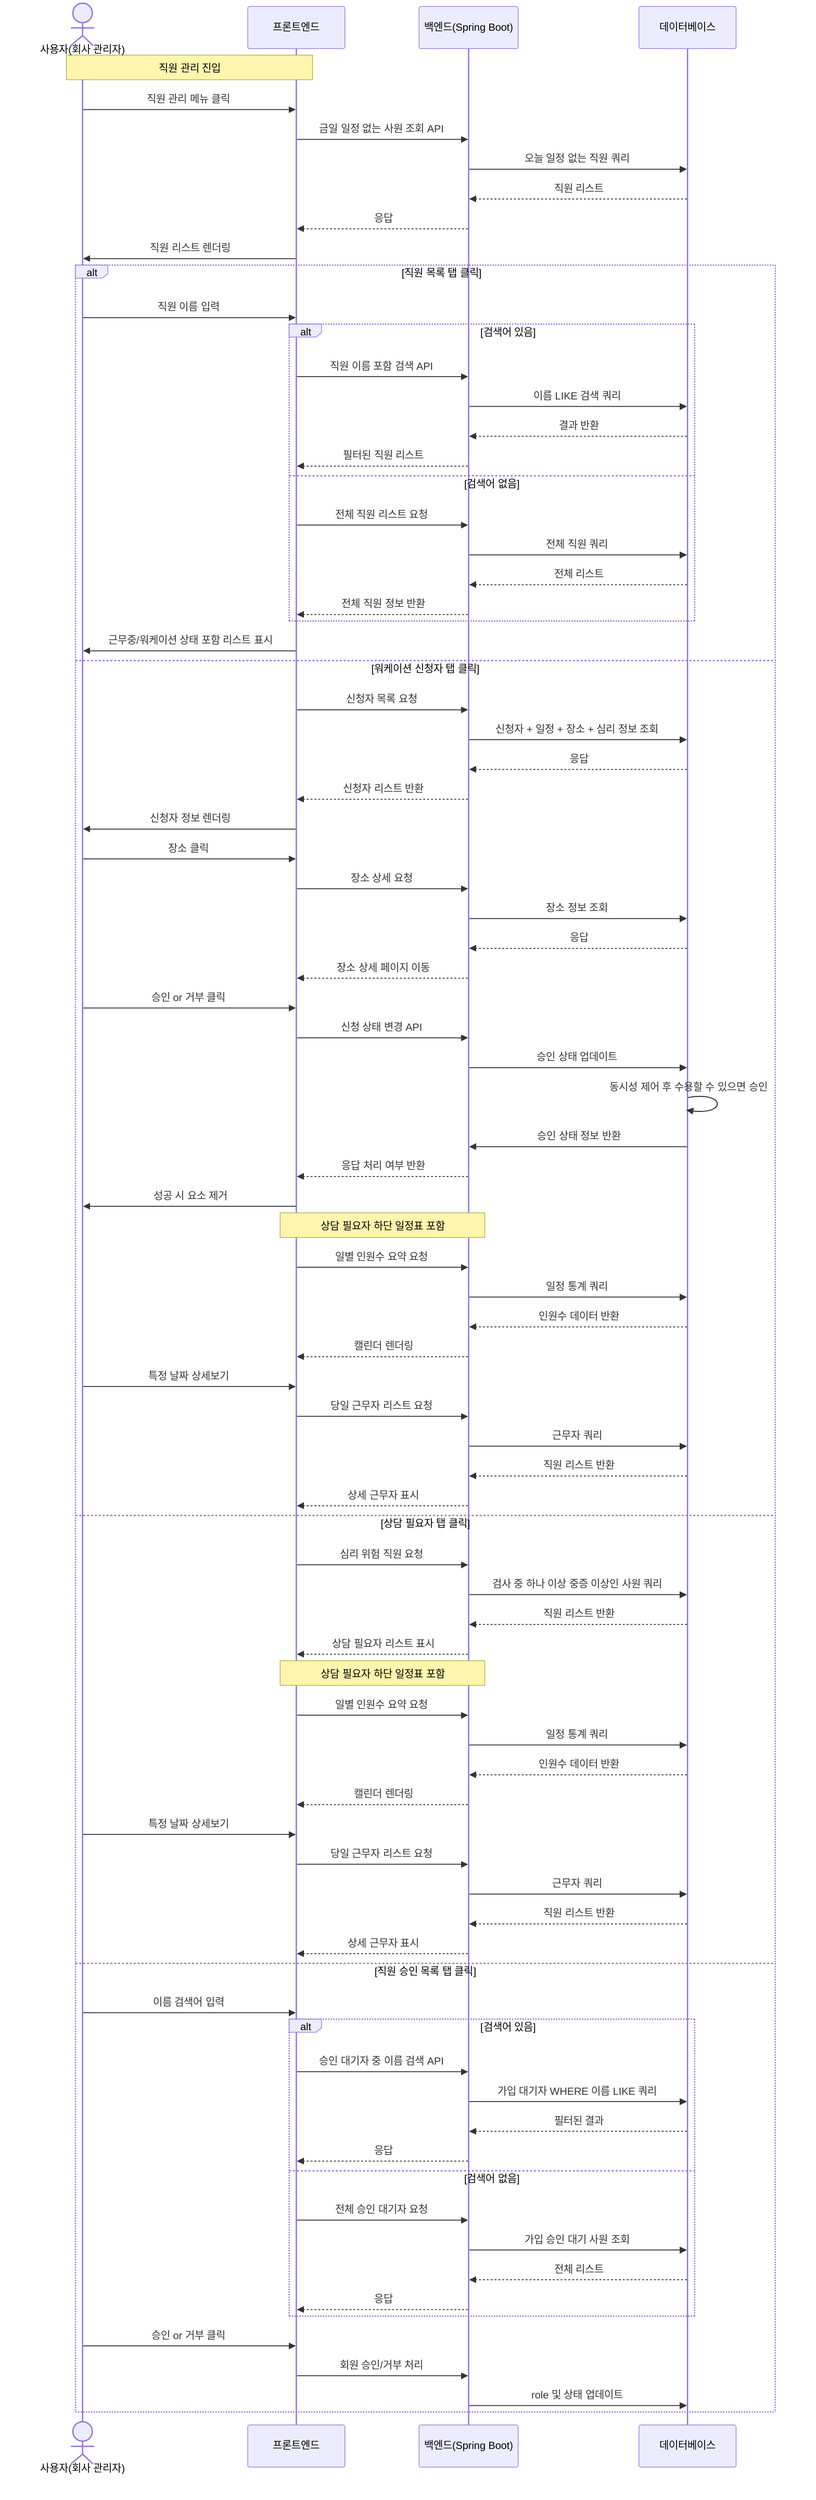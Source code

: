sequenceDiagram
    actor User as 사용자(회사 관리자)
    participant Frontend as 프론트엔드
    participant SpringBoot as 백엔드(Spring Boot)
    participant DB as 데이터베이스

    Note over User, Frontend: 직원 관리 진입

    User->>Frontend: 직원 관리 메뉴 클릭
    Frontend->>SpringBoot: 금일 일정 없는 사원 조회 API
    SpringBoot->>DB: 오늘 일정 없는 직원 쿼리
    DB-->>SpringBoot: 직원 리스트
    SpringBoot-->>Frontend: 응답
    Frontend->>User: 직원 리스트 렌더링

    alt 직원 목록 탭 클릭
        User->>Frontend: 직원 이름 입력
        alt 검색어 있음
            Frontend->>SpringBoot: 직원 이름 포함 검색 API
            SpringBoot->>DB: 이름 LIKE 검색 쿼리
            DB-->>SpringBoot: 결과 반환
            SpringBoot-->>Frontend: 필터된 직원 리스트
        else 검색어 없음
            Frontend->>SpringBoot: 전체 직원 리스트 요청
            SpringBoot->>DB: 전체 직원 쿼리
            DB-->>SpringBoot: 전체 리스트
            SpringBoot-->>Frontend: 전체 직원 정보 반환
        end
        Frontend->>User: 근무중/워케이션 상태 포함 리스트 표시
    else 워케이션 신청자 탭 클릭
        Frontend->>SpringBoot: 신청자 목록 요청
        SpringBoot->>DB: 신청자 + 일정 + 장소 + 심리 정보 조회
        DB-->>SpringBoot: 응답
        SpringBoot-->>Frontend: 신청자 리스트 반환
        Frontend->>User: 신청자 정보 렌더링
        User->>Frontend: 장소 클릭
        Frontend->>SpringBoot: 장소 상세 요청
        SpringBoot->>DB: 장소 정보 조회
        DB-->>SpringBoot: 응답
        SpringBoot-->>Frontend: 장소 상세 페이지 이동
        User->>Frontend: 승인 or 거부 클릭
        Frontend->>SpringBoot: 신청 상태 변경 API
        SpringBoot->>DB: 승인 상태 업데이트
        DB->>DB: 동시성 제어 후 수용할 수 있으면 승인
        DB->>SpringBoot: 승인 상태 정보 반환
	SpringBoot-->>Frontend: 응답 처리 여부 반환
	Frontend->> User: 성공 시 요소 제거

        Note over Frontend, SpringBoot: 상담 필요자 하단 일정표 포함

        Frontend->>SpringBoot: 일별 인원수 요약 요청
        SpringBoot->>DB: 일정 통계 쿼리
        DB-->>SpringBoot: 인원수 데이터 반환
        SpringBoot-->>Frontend: 캘린더 렌더링

        User->>Frontend: 특정 날짜 상세보기
        Frontend->>SpringBoot: 당일 근무자 리스트 요청
        SpringBoot->>DB: 근무자 쿼리
        DB-->>SpringBoot: 직원 리스트 반환
        SpringBoot-->>Frontend: 상세 근무자 표시

    else 상담 필요자 탭 클릭
        Frontend->>SpringBoot: 심리 위험 직원 요청
        SpringBoot->>DB: 검사 중 하나 이상 중증 이상인 사원 쿼리
        DB-->>SpringBoot: 직원 리스트 반환
        SpringBoot-->>Frontend: 상담 필요자 리스트 표시

        Note over Frontend, SpringBoot: 상담 필요자 하단 일정표 포함

        Frontend->>SpringBoot: 일별 인원수 요약 요청
        SpringBoot->>DB: 일정 통계 쿼리
        DB-->>SpringBoot: 인원수 데이터 반환
        SpringBoot-->>Frontend: 캘린더 렌더링

        User->>Frontend: 특정 날짜 상세보기
        Frontend->>SpringBoot: 당일 근무자 리스트 요청
        SpringBoot->>DB: 근무자 쿼리
        DB-->>SpringBoot: 직원 리스트 반환
        SpringBoot-->>Frontend: 상세 근무자 표시

    else 직원 승인 목록 탭 클릭
        User->>Frontend: 이름 검색어 입력
        alt 검색어 있음
            Frontend->>SpringBoot: 승인 대기자 중 이름 검색 API
            SpringBoot->>DB: 가입 대기자 WHERE 이름 LIKE 쿼리
            DB-->>SpringBoot: 필터된 결과
            SpringBoot-->>Frontend: 응답
        else 검색어 없음
            Frontend->>SpringBoot: 전체 승인 대기자 요청
            SpringBoot->>DB: 가입 승인 대기 사원 조회
            DB-->>SpringBoot: 전체 리스트
            SpringBoot-->>Frontend: 응답
        end
        User->>Frontend: 승인 or 거부 클릭
        Frontend->>SpringBoot: 회원 승인/거부 처리
        SpringBoot->>DB: role 및 상태 업데이트
    end